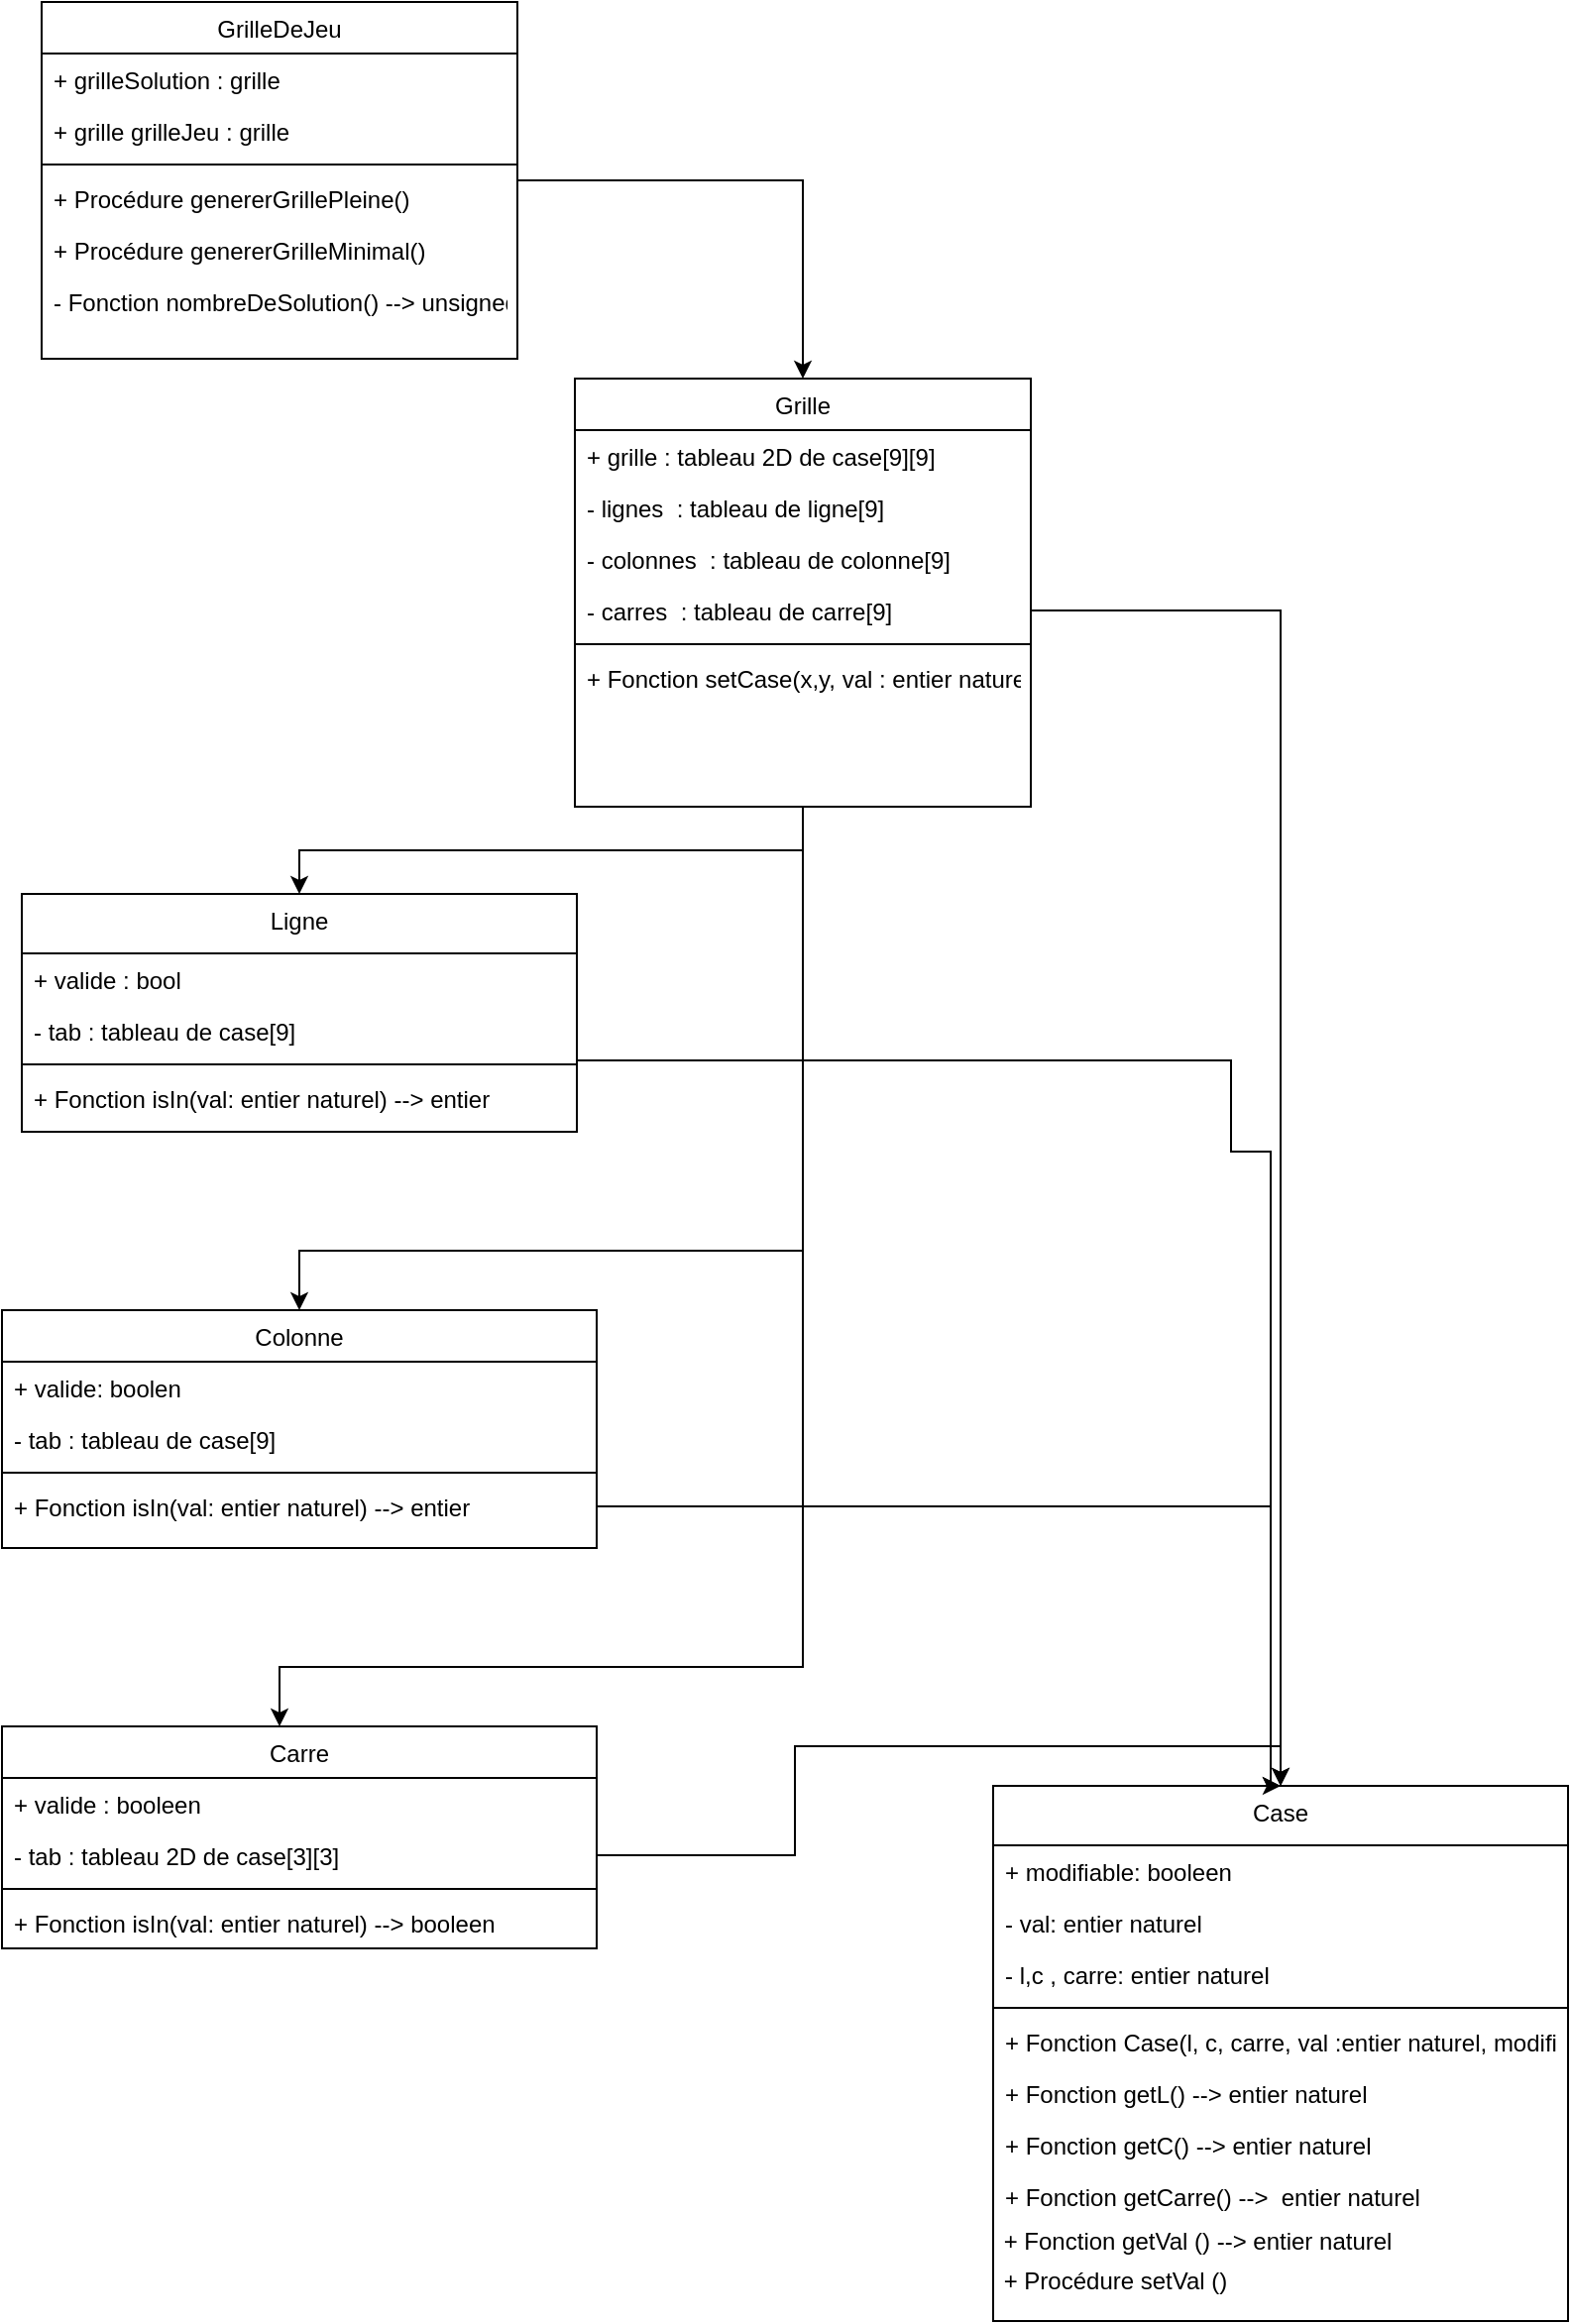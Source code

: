 <mxfile version="14.4.4" type="device"><diagram id="C5RBs43oDa-KdzZeNtuy" name="Page-1"><mxGraphModel dx="946" dy="645" grid="1" gridSize="10" guides="1" tooltips="1" connect="1" arrows="1" fold="1" page="1" pageScale="1" pageWidth="827" pageHeight="1169" math="0" shadow="0"><root><mxCell id="WIyWlLk6GJQsqaUBKTNV-0"/><mxCell id="WIyWlLk6GJQsqaUBKTNV-1" parent="WIyWlLk6GJQsqaUBKTNV-0"/><mxCell id="0dv4RcyDnqkH0cHynLfX-11" value="" style="edgeStyle=orthogonalEdgeStyle;rounded=0;orthogonalLoop=1;jettySize=auto;html=1;" parent="WIyWlLk6GJQsqaUBKTNV-1" source="zkfFHV4jXpPFQw0GAbJ--6" target="0dv4RcyDnqkH0cHynLfX-4" edge="1"><mxGeometry relative="1" as="geometry"/></mxCell><mxCell id="zkfFHV4jXpPFQw0GAbJ--6" value="GrilleDeJeu" style="swimlane;fontStyle=0;align=center;verticalAlign=top;childLayout=stackLayout;horizontal=1;startSize=26;horizontalStack=0;resizeParent=1;resizeLast=0;collapsible=1;marginBottom=0;rounded=0;shadow=0;strokeWidth=1;" parent="WIyWlLk6GJQsqaUBKTNV-1" vertex="1"><mxGeometry x="30" y="60" width="240" height="180" as="geometry"><mxRectangle x="130" y="380" width="160" height="26" as="alternateBounds"/></mxGeometry></mxCell><mxCell id="zkfFHV4jXpPFQw0GAbJ--7" value="+ grilleSolution : grille " style="text;align=left;verticalAlign=top;spacingLeft=4;spacingRight=4;overflow=hidden;rotatable=0;points=[[0,0.5],[1,0.5]];portConstraint=eastwest;" parent="zkfFHV4jXpPFQw0GAbJ--6" vertex="1"><mxGeometry y="26" width="240" height="26" as="geometry"/></mxCell><mxCell id="0dv4RcyDnqkH0cHynLfX-2" value="+ grille grilleJeu : grille" style="text;align=left;verticalAlign=top;spacingLeft=4;spacingRight=4;overflow=hidden;rotatable=0;points=[[0,0.5],[1,0.5]];portConstraint=eastwest;" parent="zkfFHV4jXpPFQw0GAbJ--6" vertex="1"><mxGeometry y="52" width="240" height="26" as="geometry"/></mxCell><mxCell id="zkfFHV4jXpPFQw0GAbJ--9" value="" style="line;html=1;strokeWidth=1;align=left;verticalAlign=middle;spacingTop=-1;spacingLeft=3;spacingRight=3;rotatable=0;labelPosition=right;points=[];portConstraint=eastwest;" parent="zkfFHV4jXpPFQw0GAbJ--6" vertex="1"><mxGeometry y="78" width="240" height="8" as="geometry"/></mxCell><mxCell id="zkfFHV4jXpPFQw0GAbJ--11" value="+ Procédure genererGrillePleine() " style="text;align=left;verticalAlign=top;spacingLeft=4;spacingRight=4;overflow=hidden;rotatable=0;points=[[0,0.5],[1,0.5]];portConstraint=eastwest;" parent="zkfFHV4jXpPFQw0GAbJ--6" vertex="1"><mxGeometry y="86" width="240" height="26" as="geometry"/></mxCell><mxCell id="0dv4RcyDnqkH0cHynLfX-1" value="+ Procédure genererGrilleMinimal()" style="text;align=left;verticalAlign=top;spacingLeft=4;spacingRight=4;overflow=hidden;rotatable=0;points=[[0,0.5],[1,0.5]];portConstraint=eastwest;" parent="zkfFHV4jXpPFQw0GAbJ--6" vertex="1"><mxGeometry y="112" width="240" height="26" as="geometry"/></mxCell><mxCell id="0dv4RcyDnqkH0cHynLfX-3" value="- Fonction nombreDeSolution() --&gt; unsigned char" style="text;align=left;verticalAlign=top;spacingLeft=4;spacingRight=4;overflow=hidden;rotatable=0;points=[[0,0.5],[1,0.5]];portConstraint=eastwest;" parent="zkfFHV4jXpPFQw0GAbJ--6" vertex="1"><mxGeometry y="138" width="240" height="26" as="geometry"/></mxCell><mxCell id="0dv4RcyDnqkH0cHynLfX-22" value="" style="edgeStyle=orthogonalEdgeStyle;rounded=0;orthogonalLoop=1;jettySize=auto;html=1;" parent="WIyWlLk6GJQsqaUBKTNV-1" source="0dv4RcyDnqkH0cHynLfX-4" target="0dv4RcyDnqkH0cHynLfX-15" edge="1"><mxGeometry relative="1" as="geometry"/></mxCell><mxCell id="0dv4RcyDnqkH0cHynLfX-34" value="" style="edgeStyle=orthogonalEdgeStyle;rounded=0;orthogonalLoop=1;jettySize=auto;html=1;" parent="WIyWlLk6GJQsqaUBKTNV-1" source="0dv4RcyDnqkH0cHynLfX-4" target="0dv4RcyDnqkH0cHynLfX-27" edge="1"><mxGeometry relative="1" as="geometry"><Array as="points"><mxPoint x="414" y="690"/><mxPoint x="160" y="690"/></Array></mxGeometry></mxCell><mxCell id="0dv4RcyDnqkH0cHynLfX-43" value="" style="edgeStyle=orthogonalEdgeStyle;rounded=0;orthogonalLoop=1;jettySize=auto;html=1;" parent="WIyWlLk6GJQsqaUBKTNV-1" source="0dv4RcyDnqkH0cHynLfX-4" target="0dv4RcyDnqkH0cHynLfX-36" edge="1"><mxGeometry relative="1" as="geometry"><Array as="points"><mxPoint x="414" y="900"/><mxPoint x="150" y="900"/></Array></mxGeometry></mxCell><mxCell id="0dv4RcyDnqkH0cHynLfX-4" value="Grille" style="swimlane;fontStyle=0;align=center;verticalAlign=top;childLayout=stackLayout;horizontal=1;startSize=26;horizontalStack=0;resizeParent=1;resizeLast=0;collapsible=1;marginBottom=0;rounded=0;shadow=0;strokeWidth=1;" parent="WIyWlLk6GJQsqaUBKTNV-1" vertex="1"><mxGeometry x="299" y="250" width="230" height="216" as="geometry"><mxRectangle x="130" y="380" width="160" height="26" as="alternateBounds"/></mxGeometry></mxCell><mxCell id="0dv4RcyDnqkH0cHynLfX-5" value="+ grille : tableau 2D de case[9][9]" style="text;align=left;verticalAlign=top;spacingLeft=4;spacingRight=4;overflow=hidden;rotatable=0;points=[[0,0.5],[1,0.5]];portConstraint=eastwest;" parent="0dv4RcyDnqkH0cHynLfX-4" vertex="1"><mxGeometry y="26" width="230" height="26" as="geometry"/></mxCell><mxCell id="0dv4RcyDnqkH0cHynLfX-12" value="- lignes  : tableau de ligne[9]" style="text;align=left;verticalAlign=top;spacingLeft=4;spacingRight=4;overflow=hidden;rotatable=0;points=[[0,0.5],[1,0.5]];portConstraint=eastwest;" parent="0dv4RcyDnqkH0cHynLfX-4" vertex="1"><mxGeometry y="52" width="230" height="26" as="geometry"/></mxCell><mxCell id="0dv4RcyDnqkH0cHynLfX-13" value="- colonnes  : tableau de colonne[9]" style="text;align=left;verticalAlign=top;spacingLeft=4;spacingRight=4;overflow=hidden;rotatable=0;points=[[0,0.5],[1,0.5]];portConstraint=eastwest;" parent="0dv4RcyDnqkH0cHynLfX-4" vertex="1"><mxGeometry y="78" width="230" height="26" as="geometry"/></mxCell><mxCell id="0dv4RcyDnqkH0cHynLfX-14" value="- carres  : tableau de carre[9]" style="text;align=left;verticalAlign=top;spacingLeft=4;spacingRight=4;overflow=hidden;rotatable=0;points=[[0,0.5],[1,0.5]];portConstraint=eastwest;" parent="0dv4RcyDnqkH0cHynLfX-4" vertex="1"><mxGeometry y="104" width="230" height="26" as="geometry"/></mxCell><mxCell id="0dv4RcyDnqkH0cHynLfX-7" value="" style="line;html=1;strokeWidth=1;align=left;verticalAlign=middle;spacingTop=-1;spacingLeft=3;spacingRight=3;rotatable=0;labelPosition=right;points=[];portConstraint=eastwest;" parent="0dv4RcyDnqkH0cHynLfX-4" vertex="1"><mxGeometry y="130" width="230" height="8" as="geometry"/></mxCell><mxCell id="0dv4RcyDnqkH0cHynLfX-8" value="+ Fonction setCase(x,y, val : entier naturel)--&gt; bool" style="text;align=left;verticalAlign=top;spacingLeft=4;spacingRight=4;overflow=hidden;rotatable=0;points=[[0,0.5],[1,0.5]];portConstraint=eastwest;" parent="0dv4RcyDnqkH0cHynLfX-4" vertex="1"><mxGeometry y="138" width="230" height="26" as="geometry"/></mxCell><mxCell id="0dv4RcyDnqkH0cHynLfX-56" value="" style="edgeStyle=orthogonalEdgeStyle;rounded=0;orthogonalLoop=1;jettySize=auto;html=1;entryX=0.5;entryY=0;entryDx=0;entryDy=0;" parent="WIyWlLk6GJQsqaUBKTNV-1" source="0dv4RcyDnqkH0cHynLfX-15" target="0dv4RcyDnqkH0cHynLfX-49" edge="1"><mxGeometry relative="1" as="geometry"><mxPoint x="410" y="660" as="targetPoint"/><Array as="points"><mxPoint x="630" y="594"/><mxPoint x="630" y="640"/><mxPoint x="650" y="640"/></Array></mxGeometry></mxCell><mxCell id="0dv4RcyDnqkH0cHynLfX-15" value="Ligne" style="swimlane;fontStyle=0;align=center;verticalAlign=top;childLayout=stackLayout;horizontal=1;startSize=30;horizontalStack=0;resizeParent=1;resizeLast=0;collapsible=1;marginBottom=0;rounded=0;shadow=0;strokeWidth=1;" parent="WIyWlLk6GJQsqaUBKTNV-1" vertex="1"><mxGeometry x="20" y="510" width="280" height="120" as="geometry"><mxRectangle x="130" y="380" width="160" height="26" as="alternateBounds"/></mxGeometry></mxCell><mxCell id="0dv4RcyDnqkH0cHynLfX-16" value="+ valide : bool" style="text;align=left;verticalAlign=top;spacingLeft=4;spacingRight=4;overflow=hidden;rotatable=0;points=[[0,0.5],[1,0.5]];portConstraint=eastwest;" parent="0dv4RcyDnqkH0cHynLfX-15" vertex="1"><mxGeometry y="30" width="280" height="26" as="geometry"/></mxCell><mxCell id="0dv4RcyDnqkH0cHynLfX-25" value="- tab : tableau de case[9]" style="text;align=left;verticalAlign=top;spacingLeft=4;spacingRight=4;overflow=hidden;rotatable=0;points=[[0,0.5],[1,0.5]];portConstraint=eastwest;" parent="0dv4RcyDnqkH0cHynLfX-15" vertex="1"><mxGeometry y="56" width="280" height="26" as="geometry"/></mxCell><mxCell id="0dv4RcyDnqkH0cHynLfX-20" value="" style="line;html=1;strokeWidth=1;align=left;verticalAlign=middle;spacingTop=-1;spacingLeft=3;spacingRight=3;rotatable=0;labelPosition=right;points=[];portConstraint=eastwest;" parent="0dv4RcyDnqkH0cHynLfX-15" vertex="1"><mxGeometry y="82" width="280" height="8" as="geometry"/></mxCell><mxCell id="0dv4RcyDnqkH0cHynLfX-21" value="+ Fonction isIn(val: entier naturel) --&gt; entier" style="text;align=left;verticalAlign=top;spacingLeft=4;spacingRight=4;overflow=hidden;rotatable=0;points=[[0,0.5],[1,0.5]];portConstraint=eastwest;" parent="0dv4RcyDnqkH0cHynLfX-15" vertex="1"><mxGeometry y="90" width="280" height="26" as="geometry"/></mxCell><mxCell id="0dv4RcyDnqkH0cHynLfX-27" value="Colonne" style="swimlane;fontStyle=0;align=center;verticalAlign=top;childLayout=stackLayout;horizontal=1;startSize=26;horizontalStack=0;resizeParent=1;resizeLast=0;collapsible=1;marginBottom=0;rounded=0;shadow=0;strokeWidth=1;" parent="WIyWlLk6GJQsqaUBKTNV-1" vertex="1"><mxGeometry x="10" y="720" width="300" height="120" as="geometry"><mxRectangle x="130" y="380" width="160" height="26" as="alternateBounds"/></mxGeometry></mxCell><mxCell id="0dv4RcyDnqkH0cHynLfX-28" value="+ valide: boolen" style="text;align=left;verticalAlign=top;spacingLeft=4;spacingRight=4;overflow=hidden;rotatable=0;points=[[0,0.5],[1,0.5]];portConstraint=eastwest;" parent="0dv4RcyDnqkH0cHynLfX-27" vertex="1"><mxGeometry y="26" width="300" height="26" as="geometry"/></mxCell><mxCell id="0dv4RcyDnqkH0cHynLfX-29" value="- tab : tableau de case[9]" style="text;align=left;verticalAlign=top;spacingLeft=4;spacingRight=4;overflow=hidden;rotatable=0;points=[[0,0.5],[1,0.5]];portConstraint=eastwest;" parent="0dv4RcyDnqkH0cHynLfX-27" vertex="1"><mxGeometry y="52" width="300" height="26" as="geometry"/></mxCell><mxCell id="0dv4RcyDnqkH0cHynLfX-32" value="" style="line;html=1;strokeWidth=1;align=left;verticalAlign=middle;spacingTop=-1;spacingLeft=3;spacingRight=3;rotatable=0;labelPosition=right;points=[];portConstraint=eastwest;" parent="0dv4RcyDnqkH0cHynLfX-27" vertex="1"><mxGeometry y="78" width="300" height="8" as="geometry"/></mxCell><mxCell id="0dv4RcyDnqkH0cHynLfX-33" value="+ Fonction isIn(val: entier naturel) --&gt; entier" style="text;align=left;verticalAlign=top;spacingLeft=4;spacingRight=4;overflow=hidden;rotatable=0;points=[[0,0.5],[1,0.5]];portConstraint=eastwest;" parent="0dv4RcyDnqkH0cHynLfX-27" vertex="1"><mxGeometry y="86" width="300" height="26" as="geometry"/></mxCell><mxCell id="0dv4RcyDnqkH0cHynLfX-36" value="Carre" style="swimlane;fontStyle=0;align=center;verticalAlign=top;childLayout=stackLayout;horizontal=1;startSize=26;horizontalStack=0;resizeParent=1;resizeLast=0;collapsible=1;marginBottom=0;rounded=0;shadow=0;strokeWidth=1;" parent="WIyWlLk6GJQsqaUBKTNV-1" vertex="1"><mxGeometry x="10" y="930" width="300" height="112" as="geometry"><mxRectangle x="130" y="380" width="160" height="26" as="alternateBounds"/></mxGeometry></mxCell><mxCell id="0dv4RcyDnqkH0cHynLfX-37" value="+ valide : booleen" style="text;align=left;verticalAlign=top;spacingLeft=4;spacingRight=4;overflow=hidden;rotatable=0;points=[[0,0.5],[1,0.5]];portConstraint=eastwest;" parent="0dv4RcyDnqkH0cHynLfX-36" vertex="1"><mxGeometry y="26" width="300" height="26" as="geometry"/></mxCell><mxCell id="0dv4RcyDnqkH0cHynLfX-38" value="- tab : tableau 2D de case[3][3]" style="text;align=left;verticalAlign=top;spacingLeft=4;spacingRight=4;overflow=hidden;rotatable=0;points=[[0,0.5],[1,0.5]];portConstraint=eastwest;" parent="0dv4RcyDnqkH0cHynLfX-36" vertex="1"><mxGeometry y="52" width="300" height="26" as="geometry"/></mxCell><mxCell id="0dv4RcyDnqkH0cHynLfX-41" value="" style="line;html=1;strokeWidth=1;align=left;verticalAlign=middle;spacingTop=-1;spacingLeft=3;spacingRight=3;rotatable=0;labelPosition=right;points=[];portConstraint=eastwest;" parent="0dv4RcyDnqkH0cHynLfX-36" vertex="1"><mxGeometry y="78" width="300" height="8" as="geometry"/></mxCell><mxCell id="0dv4RcyDnqkH0cHynLfX-42" value="+ Fonction isIn(val: entier naturel) --&gt; booleen" style="text;align=left;verticalAlign=top;spacingLeft=4;spacingRight=4;overflow=hidden;rotatable=0;points=[[0,0.5],[1,0.5]];portConstraint=eastwest;" parent="0dv4RcyDnqkH0cHynLfX-36" vertex="1"><mxGeometry y="86" width="300" height="26" as="geometry"/></mxCell><mxCell id="0dv4RcyDnqkH0cHynLfX-49" value="Case" style="swimlane;fontStyle=0;align=center;verticalAlign=top;childLayout=stackLayout;horizontal=1;startSize=30;horizontalStack=0;resizeParent=1;resizeLast=0;collapsible=1;marginBottom=0;rounded=0;shadow=0;strokeWidth=1;" parent="WIyWlLk6GJQsqaUBKTNV-1" vertex="1"><mxGeometry x="510" y="960" width="290" height="270" as="geometry"><mxRectangle x="130" y="380" width="160" height="26" as="alternateBounds"/></mxGeometry></mxCell><mxCell id="0dv4RcyDnqkH0cHynLfX-59" value="+ modifiable: booleen" style="text;align=left;verticalAlign=top;spacingLeft=4;spacingRight=4;overflow=hidden;rotatable=0;points=[[0,0.5],[1,0.5]];portConstraint=eastwest;" parent="0dv4RcyDnqkH0cHynLfX-49" vertex="1"><mxGeometry y="30" width="290" height="26" as="geometry"/></mxCell><mxCell id="0dv4RcyDnqkH0cHynLfX-50" value="- val: entier naturel" style="text;align=left;verticalAlign=top;spacingLeft=4;spacingRight=4;overflow=hidden;rotatable=0;points=[[0,0.5],[1,0.5]];portConstraint=eastwest;" parent="0dv4RcyDnqkH0cHynLfX-49" vertex="1"><mxGeometry y="56" width="290" height="26" as="geometry"/></mxCell><mxCell id="0dv4RcyDnqkH0cHynLfX-51" value="- l,c , carre: entier naturel" style="text;align=left;verticalAlign=top;spacingLeft=4;spacingRight=4;overflow=hidden;rotatable=0;points=[[0,0.5],[1,0.5]];portConstraint=eastwest;" parent="0dv4RcyDnqkH0cHynLfX-49" vertex="1"><mxGeometry y="82" width="290" height="26" as="geometry"/></mxCell><mxCell id="0dv4RcyDnqkH0cHynLfX-52" value="" style="line;html=1;strokeWidth=1;align=left;verticalAlign=middle;spacingTop=-1;spacingLeft=3;spacingRight=3;rotatable=0;labelPosition=right;points=[];portConstraint=eastwest;" parent="0dv4RcyDnqkH0cHynLfX-49" vertex="1"><mxGeometry y="108" width="290" height="8" as="geometry"/></mxCell><mxCell id="0dv4RcyDnqkH0cHynLfX-61" value="+ Fonction Case(l, c, carre, val :entier naturel, modifiable : booleen):" style="text;align=left;verticalAlign=top;spacingLeft=4;spacingRight=4;overflow=hidden;rotatable=0;points=[[0,0.5],[1,0.5]];portConstraint=eastwest;" parent="0dv4RcyDnqkH0cHynLfX-49" vertex="1"><mxGeometry y="116" width="290" height="26" as="geometry"/></mxCell><mxCell id="0dv4RcyDnqkH0cHynLfX-54" value="+ Fonction getL() --&gt; entier naturel" style="text;align=left;verticalAlign=top;spacingLeft=4;spacingRight=4;overflow=hidden;rotatable=0;points=[[0,0.5],[1,0.5]];portConstraint=eastwest;" parent="0dv4RcyDnqkH0cHynLfX-49" vertex="1"><mxGeometry y="142" width="290" height="26" as="geometry"/></mxCell><mxCell id="0dv4RcyDnqkH0cHynLfX-55" value="+ Fonction getC() --&gt; entier naturel" style="text;align=left;verticalAlign=top;spacingLeft=4;spacingRight=4;overflow=hidden;rotatable=0;points=[[0,0.5],[1,0.5]];portConstraint=eastwest;" parent="0dv4RcyDnqkH0cHynLfX-49" vertex="1"><mxGeometry y="168" width="290" height="26" as="geometry"/></mxCell><mxCell id="0dv4RcyDnqkH0cHynLfX-60" value="+ Fonction getCarre() --&gt;  entier naturel" style="text;align=left;verticalAlign=top;spacingLeft=4;spacingRight=4;overflow=hidden;rotatable=0;points=[[0,0.5],[1,0.5]];portConstraint=eastwest;" parent="0dv4RcyDnqkH0cHynLfX-49" vertex="1"><mxGeometry y="194" width="290" height="26" as="geometry"/></mxCell><mxCell id="CSqCQoHIeu3JBhYQrl_w-0" value="&amp;nbsp;+ Fonction getVal () --&amp;gt; entier naturel" style="text;html=1;resizable=0;autosize=1;align=left;verticalAlign=middle;points=[];fillColor=none;strokeColor=none;rounded=0;" vertex="1" parent="0dv4RcyDnqkH0cHynLfX-49"><mxGeometry y="220" width="290" height="20" as="geometry"/></mxCell><mxCell id="CSqCQoHIeu3JBhYQrl_w-11" value="&amp;nbsp;+ Procédure setVal ()" style="text;html=1;resizable=0;autosize=1;align=left;verticalAlign=middle;points=[];fillColor=none;strokeColor=none;rounded=0;" vertex="1" parent="0dv4RcyDnqkH0cHynLfX-49"><mxGeometry y="240" width="290" height="20" as="geometry"/></mxCell><mxCell id="0dv4RcyDnqkH0cHynLfX-62" style="edgeStyle=orthogonalEdgeStyle;rounded=0;orthogonalLoop=1;jettySize=auto;html=1;exitX=1;exitY=0.5;exitDx=0;exitDy=0;entryX=0.5;entryY=0;entryDx=0;entryDy=0;" parent="WIyWlLk6GJQsqaUBKTNV-1" source="0dv4RcyDnqkH0cHynLfX-33" target="0dv4RcyDnqkH0cHynLfX-49" edge="1"><mxGeometry relative="1" as="geometry"><Array as="points"><mxPoint x="650" y="819"/></Array></mxGeometry></mxCell><mxCell id="0dv4RcyDnqkH0cHynLfX-63" style="edgeStyle=orthogonalEdgeStyle;rounded=0;orthogonalLoop=1;jettySize=auto;html=1;exitX=1;exitY=0.5;exitDx=0;exitDy=0;entryX=0.5;entryY=0;entryDx=0;entryDy=0;" parent="WIyWlLk6GJQsqaUBKTNV-1" source="0dv4RcyDnqkH0cHynLfX-38" target="0dv4RcyDnqkH0cHynLfX-49" edge="1"><mxGeometry relative="1" as="geometry"/></mxCell><mxCell id="0dv4RcyDnqkH0cHynLfX-64" style="edgeStyle=orthogonalEdgeStyle;rounded=0;orthogonalLoop=1;jettySize=auto;html=1;exitX=1;exitY=0.5;exitDx=0;exitDy=0;entryX=0.5;entryY=0;entryDx=0;entryDy=0;" parent="WIyWlLk6GJQsqaUBKTNV-1" source="0dv4RcyDnqkH0cHynLfX-14" target="0dv4RcyDnqkH0cHynLfX-49" edge="1"><mxGeometry relative="1" as="geometry"/></mxCell></root></mxGraphModel></diagram></mxfile>